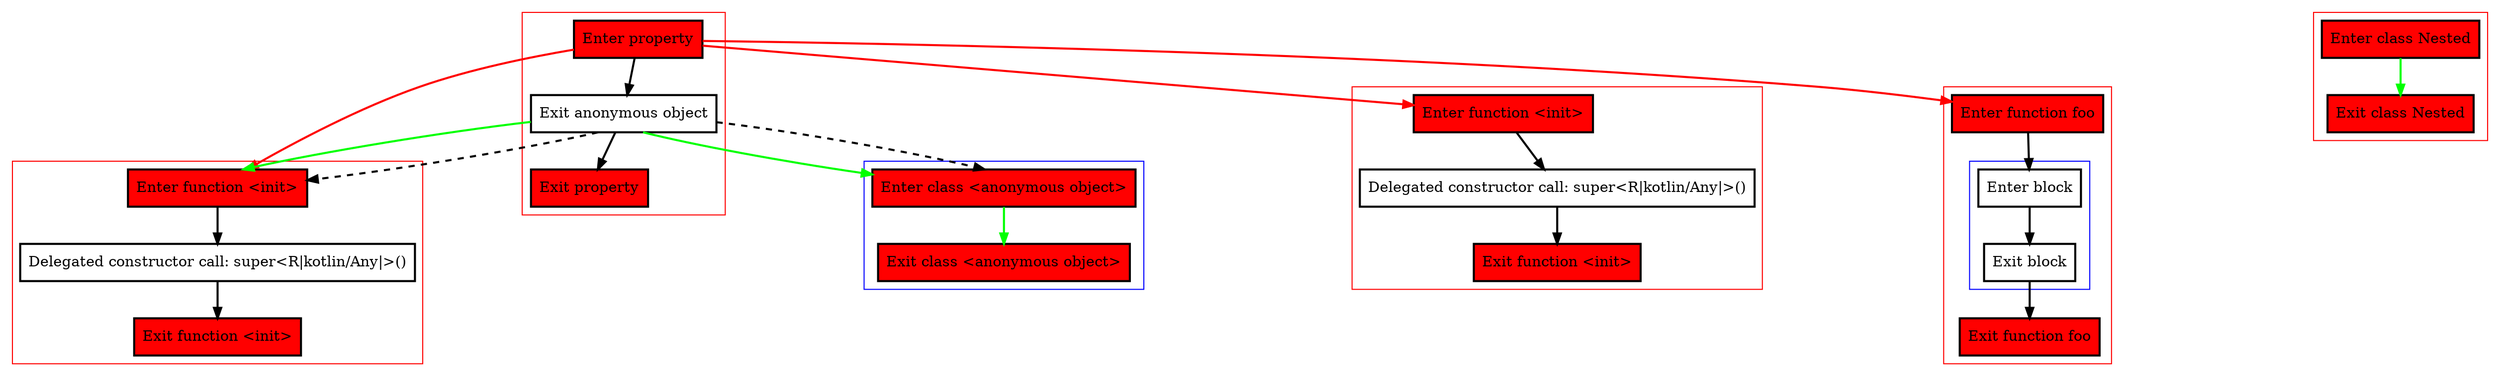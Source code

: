 digraph innerClassInAnonymousObject_kt {
    graph [nodesep=3]
    node [shape=box penwidth=2]
    edge [penwidth=2]

    subgraph cluster_0 {
        color=red
        0 [label="Enter function <init>" style="filled" fillcolor=red];
        1 [label="Delegated constructor call: super<R|kotlin/Any|>()"];
        2 [label="Exit function <init>" style="filled" fillcolor=red];
    }
    0 -> {1};
    1 -> {2};

    subgraph cluster_1 {
        color=red
        3 [label="Enter class Nested" style="filled" fillcolor=red];
        4 [label="Exit class Nested" style="filled" fillcolor=red];
    }
    3 -> {4} [color=green];

    subgraph cluster_2 {
        color=red
        5 [label="Enter function <init>" style="filled" fillcolor=red];
        6 [label="Delegated constructor call: super<R|kotlin/Any|>()"];
        7 [label="Exit function <init>" style="filled" fillcolor=red];
    }
    5 -> {6};
    6 -> {7};

    subgraph cluster_3 {
        color=red
        8 [label="Enter function foo" style="filled" fillcolor=red];
        subgraph cluster_4 {
            color=blue
            9 [label="Enter block"];
            10 [label="Exit block"];
        }
        11 [label="Exit function foo" style="filled" fillcolor=red];
    }
    8 -> {9};
    9 -> {10};
    10 -> {11};

    subgraph cluster_5 {
        color=red
        14 [label="Enter property" style="filled" fillcolor=red];
        15 [label="Exit anonymous object"];
        16 [label="Exit property" style="filled" fillcolor=red];
    }
    subgraph cluster_6 {
        color=blue
        12 [label="Enter class <anonymous object>" style="filled" fillcolor=red];
        13 [label="Exit class <anonymous object>" style="filled" fillcolor=red];
    }
    14 -> {15};
    14 -> {0 5 8} [color=red];
    15 -> {16};
    15 -> {0 12} [color=green];
    15 -> {0 12} [style=dashed];
    12 -> {13} [color=green];

}
